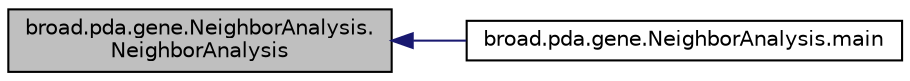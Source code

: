 digraph "broad.pda.gene.NeighborAnalysis.NeighborAnalysis"
{
  edge [fontname="Helvetica",fontsize="10",labelfontname="Helvetica",labelfontsize="10"];
  node [fontname="Helvetica",fontsize="10",shape=record];
  rankdir="LR";
  Node1 [label="broad.pda.gene.NeighborAnalysis.\lNeighborAnalysis",height=0.2,width=0.4,color="black", fillcolor="grey75", style="filled" fontcolor="black"];
  Node1 -> Node2 [dir="back",color="midnightblue",fontsize="10",style="solid"];
  Node2 [label="broad.pda.gene.NeighborAnalysis.main",height=0.2,width=0.4,color="black", fillcolor="white", style="filled",URL="$classbroad_1_1pda_1_1gene_1_1_neighbor_analysis.html#a6b06c50aaa94140f80b08a993b7a7054"];
}
